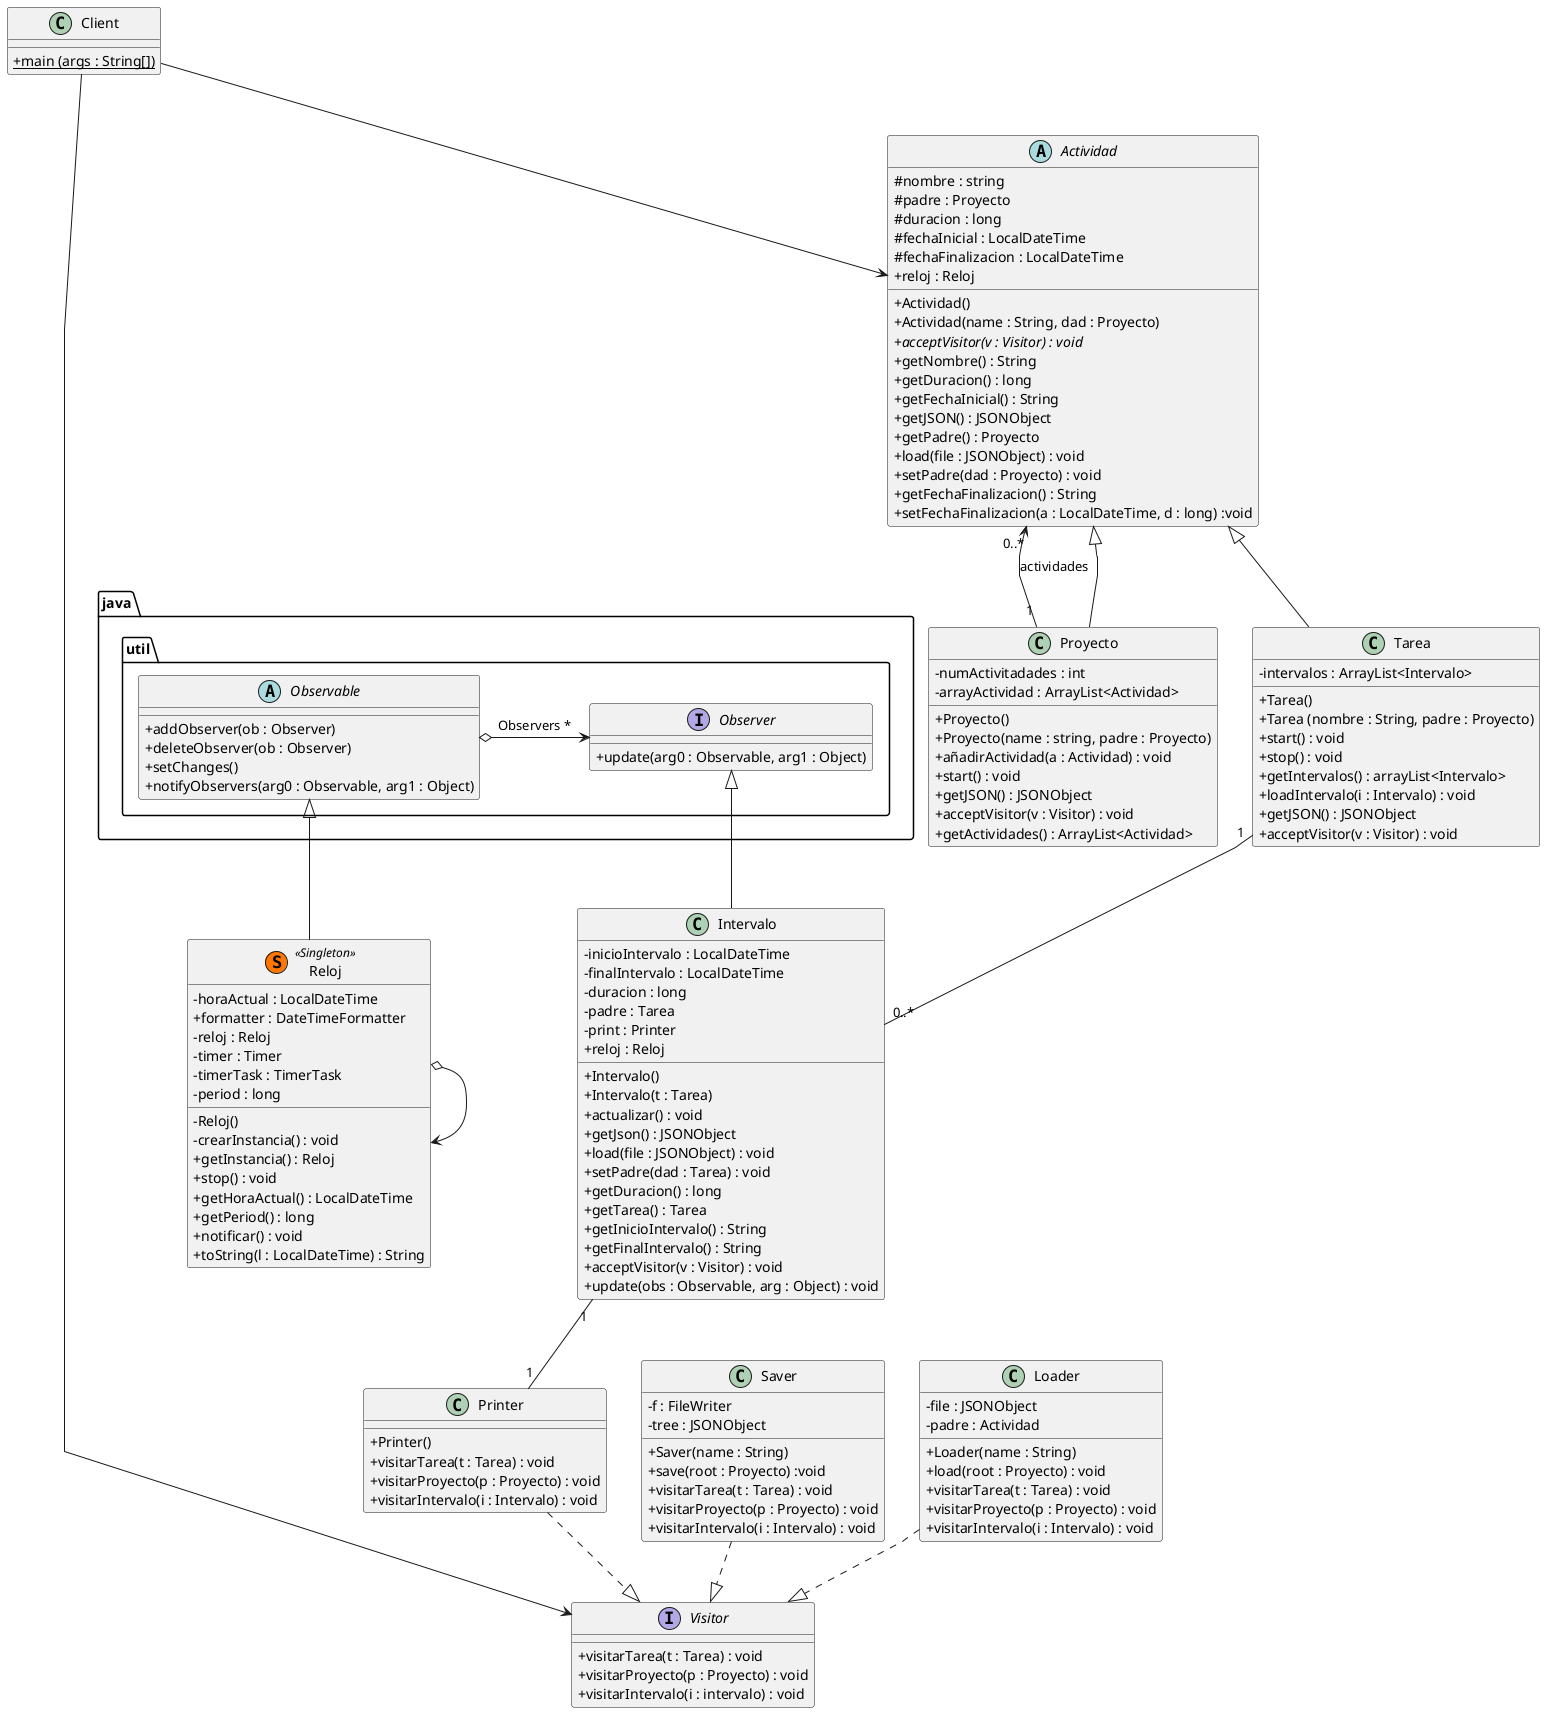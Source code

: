 @startuml
skinparam classAttributeIconSize 0
skinparam linetype polyline

class Tarea{
    - intervalos : ArrayList<Intervalo>
    +Tarea()
    +Tarea (nombre : String, padre : Proyecto)
    +start() : void
    +stop() : void
    +getIntervalos() : arrayList<Intervalo>
    +loadIntervalo(i : Intervalo) : void
    +getJSON() : JSONObject
    +acceptVisitor(v : Visitor) : void
}

class Proyecto{
    - numActivitadades : int
    - arrayActividad : ArrayList<Actividad>
    +Proyecto()
    +Proyecto(name : string, padre : Proyecto)
    +añadirActividad(a : Actividad) : void
    +start() : void
    +getJSON() : JSONObject
    +acceptVisitor(v : Visitor) : void
    +getActividades() : ArrayList<Actividad>
}

abstract Actividad{
    #nombre : string
    #padre : Proyecto
    #duracion : long
    #fechaInicial : LocalDateTime
    #fechaFinalizacion : LocalDateTime
    +reloj : Reloj
    +Actividad()
    +Actividad(name : String, dad : Proyecto)    
    +//acceptVisitor(v : Visitor) : void//
    +getNombre() : String
    +getDuracion() : long
    +getFechaInicial() : String
    +getJSON() : JSONObject
    +getPadre() : Proyecto
    +load(file : JSONObject) : void
    +setPadre(dad : Proyecto) : void
    +getFechaFinalizacion() : String
    +setFechaFinalizacion(a : LocalDateTime, d : long) :void
}

class Intervalo {
    -inicioIntervalo : LocalDateTime
    -finalIntervalo : LocalDateTime
    -duracion : long
    -padre : Tarea
    -print : Printer
    +reloj : Reloj
    +Intervalo()
    +Intervalo(t : Tarea)
    +actualizar() : void
    +getJson() : JSONObject
    +load(file : JSONObject) : void
    +setPadre(dad : Tarea) : void
    +getDuracion() : long
    +getTarea() : Tarea
    +getInicioIntervalo() : String
    +getFinalIntervalo() : String
    +acceptVisitor(v : Visitor) : void
    +update(obs : Observable, arg : Object) : void
}

class Reloj << (S,#FF7700) Singleton>>{
    -horaActual : LocalDateTime
    +formatter : DateTimeFormatter
    -reloj : Reloj
    -timer : Timer
    -timerTask : TimerTask
    -period : long
    -Reloj()
    -crearInstancia() : void
    +getInstancia() : Reloj
    +stop() : void
    +getHoraActual() : LocalDateTime
    +getPeriod() : long
    +notificar() : void
    +toString(l : LocalDateTime) : String

}

class Client {
    + {static} main (args : String[])
}

interface Visitor{
    +visitarTarea(t : Tarea) : void
    +visitarProyecto(p : Proyecto) : void
    +visitarIntervalo(i : intervalo) : void
}


class Printer{    
    +Printer()        
    +visitarTarea(t : Tarea) : void
    +visitarProyecto(p : Proyecto) : void
    +visitarIntervalo(i : Intervalo) : void
}

class Saver{
    -f : FileWriter
    -tree : JSONObject
    +Saver(name : String)
    +save(root : Proyecto) :void
    +visitarTarea(t : Tarea) : void
    +visitarProyecto(p : Proyecto) : void
    +visitarIntervalo(i : Intervalo) : void
}

class Loader{
    -file : JSONObject
    -padre : Actividad
    +Loader(name : String)
    +load(root : Proyecto) : void
    +visitarTarea(t : Tarea) : void
    +visitarProyecto(p : Proyecto) : void
    +visitarIntervalo(i : Intervalo) : void
}

package java.util <<folder>>{
    abstract Observable {
        +addObserver(ob : Observer)
        +deleteObserver(ob : Observer)
        +setChanges()
        +notifyObservers(arg0 : Observable, arg1 : Object)
    }

    interface  Observer {
        +update(arg0 : Observable, arg1 : Object)
    }

}

Proyecto --|> Actividad
Proyecto  "1"-up-> "0..*" Actividad : actividades
Tarea "1"-- "0..*" Intervalo
Observable o-right-> Observer : Observers *
Reloj -up-|> Observable
Tarea -up-|> Actividad
Intervalo -up-|> Observer
Client -down-> Actividad
Reloj o--> Reloj
Client --> Visitor
Printer ..|> Visitor
Saver ..|> Visitor
Loader ..|> Visitor
Intervalo "1"-- "1" Printer
@enduml
